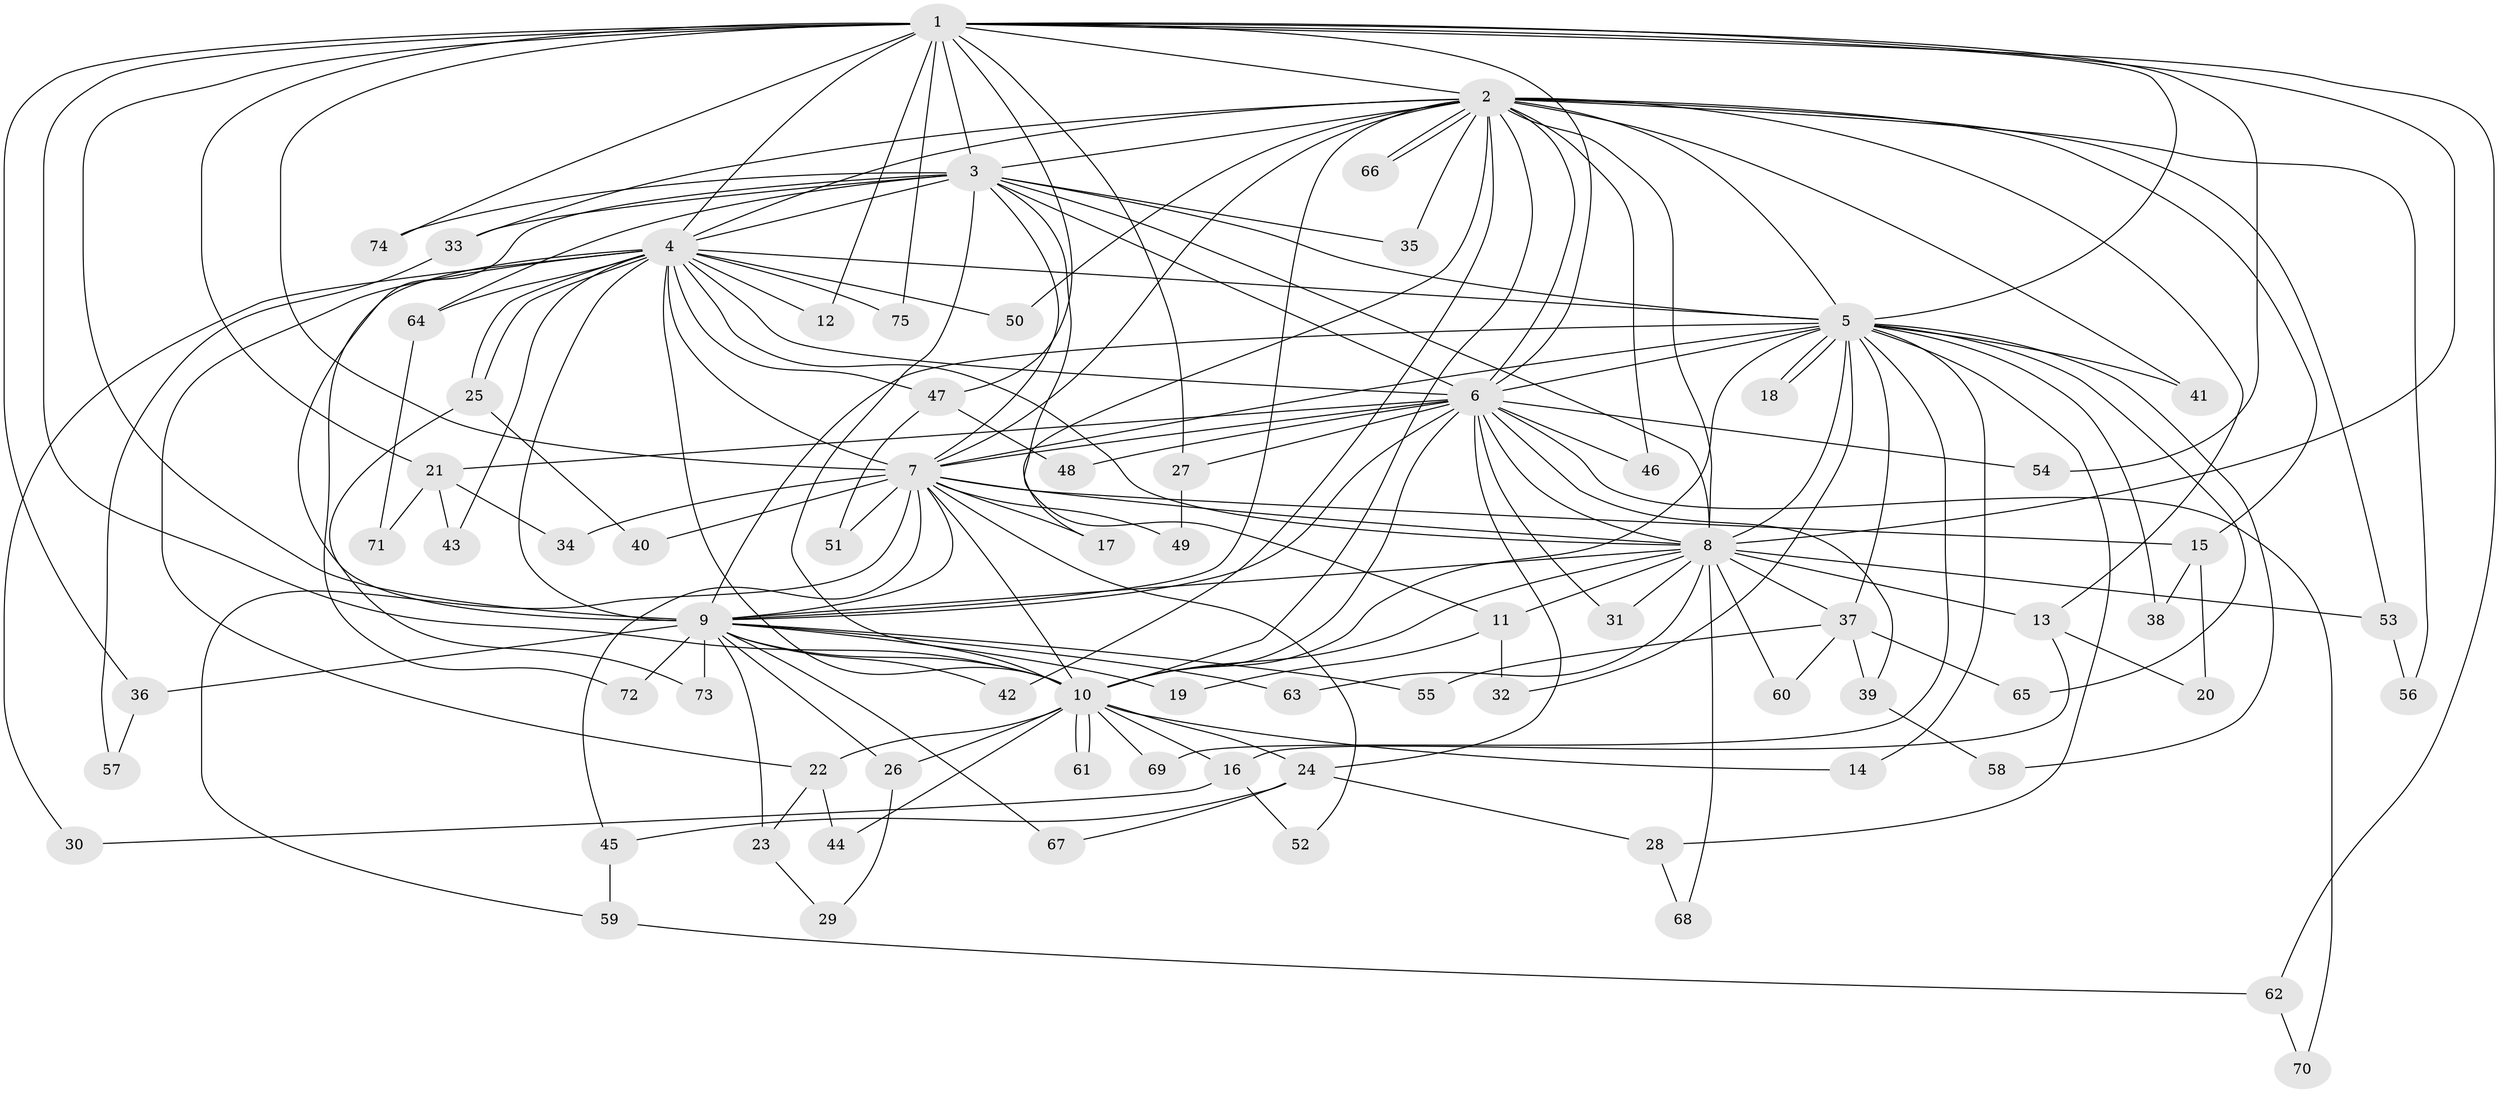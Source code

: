 // Generated by graph-tools (version 1.1) at 2025/01/03/09/25 03:01:28]
// undirected, 75 vertices, 175 edges
graph export_dot {
graph [start="1"]
  node [color=gray90,style=filled];
  1;
  2;
  3;
  4;
  5;
  6;
  7;
  8;
  9;
  10;
  11;
  12;
  13;
  14;
  15;
  16;
  17;
  18;
  19;
  20;
  21;
  22;
  23;
  24;
  25;
  26;
  27;
  28;
  29;
  30;
  31;
  32;
  33;
  34;
  35;
  36;
  37;
  38;
  39;
  40;
  41;
  42;
  43;
  44;
  45;
  46;
  47;
  48;
  49;
  50;
  51;
  52;
  53;
  54;
  55;
  56;
  57;
  58;
  59;
  60;
  61;
  62;
  63;
  64;
  65;
  66;
  67;
  68;
  69;
  70;
  71;
  72;
  73;
  74;
  75;
  1 -- 2;
  1 -- 3;
  1 -- 4;
  1 -- 5;
  1 -- 6;
  1 -- 7;
  1 -- 8;
  1 -- 9;
  1 -- 10;
  1 -- 12;
  1 -- 21;
  1 -- 27;
  1 -- 36;
  1 -- 47;
  1 -- 54;
  1 -- 62;
  1 -- 74;
  1 -- 75;
  2 -- 3;
  2 -- 4;
  2 -- 5;
  2 -- 6;
  2 -- 7;
  2 -- 8;
  2 -- 9;
  2 -- 10;
  2 -- 13;
  2 -- 15;
  2 -- 17;
  2 -- 33;
  2 -- 35;
  2 -- 41;
  2 -- 42;
  2 -- 46;
  2 -- 50;
  2 -- 53;
  2 -- 56;
  2 -- 66;
  2 -- 66;
  3 -- 4;
  3 -- 5;
  3 -- 6;
  3 -- 7;
  3 -- 8;
  3 -- 9;
  3 -- 10;
  3 -- 11;
  3 -- 33;
  3 -- 35;
  3 -- 64;
  3 -- 74;
  4 -- 5;
  4 -- 6;
  4 -- 7;
  4 -- 8;
  4 -- 9;
  4 -- 10;
  4 -- 12;
  4 -- 22;
  4 -- 25;
  4 -- 25;
  4 -- 30;
  4 -- 43;
  4 -- 47;
  4 -- 50;
  4 -- 64;
  4 -- 72;
  4 -- 75;
  5 -- 6;
  5 -- 7;
  5 -- 8;
  5 -- 9;
  5 -- 10;
  5 -- 14;
  5 -- 18;
  5 -- 18;
  5 -- 28;
  5 -- 32;
  5 -- 37;
  5 -- 38;
  5 -- 41;
  5 -- 58;
  5 -- 65;
  5 -- 69;
  6 -- 7;
  6 -- 8;
  6 -- 9;
  6 -- 10;
  6 -- 21;
  6 -- 24;
  6 -- 27;
  6 -- 31;
  6 -- 39;
  6 -- 46;
  6 -- 48;
  6 -- 54;
  6 -- 70;
  7 -- 8;
  7 -- 9;
  7 -- 10;
  7 -- 15;
  7 -- 17;
  7 -- 34;
  7 -- 40;
  7 -- 45;
  7 -- 49;
  7 -- 51;
  7 -- 52;
  7 -- 59;
  8 -- 9;
  8 -- 10;
  8 -- 11;
  8 -- 13;
  8 -- 31;
  8 -- 37;
  8 -- 53;
  8 -- 60;
  8 -- 63;
  8 -- 68;
  9 -- 10;
  9 -- 19;
  9 -- 23;
  9 -- 26;
  9 -- 36;
  9 -- 42;
  9 -- 55;
  9 -- 63;
  9 -- 67;
  9 -- 72;
  9 -- 73;
  10 -- 14;
  10 -- 16;
  10 -- 22;
  10 -- 24;
  10 -- 26;
  10 -- 44;
  10 -- 61;
  10 -- 61;
  10 -- 69;
  11 -- 19;
  11 -- 32;
  13 -- 16;
  13 -- 20;
  15 -- 20;
  15 -- 38;
  16 -- 30;
  16 -- 52;
  21 -- 34;
  21 -- 43;
  21 -- 71;
  22 -- 23;
  22 -- 44;
  23 -- 29;
  24 -- 28;
  24 -- 45;
  24 -- 67;
  25 -- 40;
  25 -- 73;
  26 -- 29;
  27 -- 49;
  28 -- 68;
  33 -- 57;
  36 -- 57;
  37 -- 39;
  37 -- 55;
  37 -- 60;
  37 -- 65;
  39 -- 58;
  45 -- 59;
  47 -- 48;
  47 -- 51;
  53 -- 56;
  59 -- 62;
  62 -- 70;
  64 -- 71;
}
